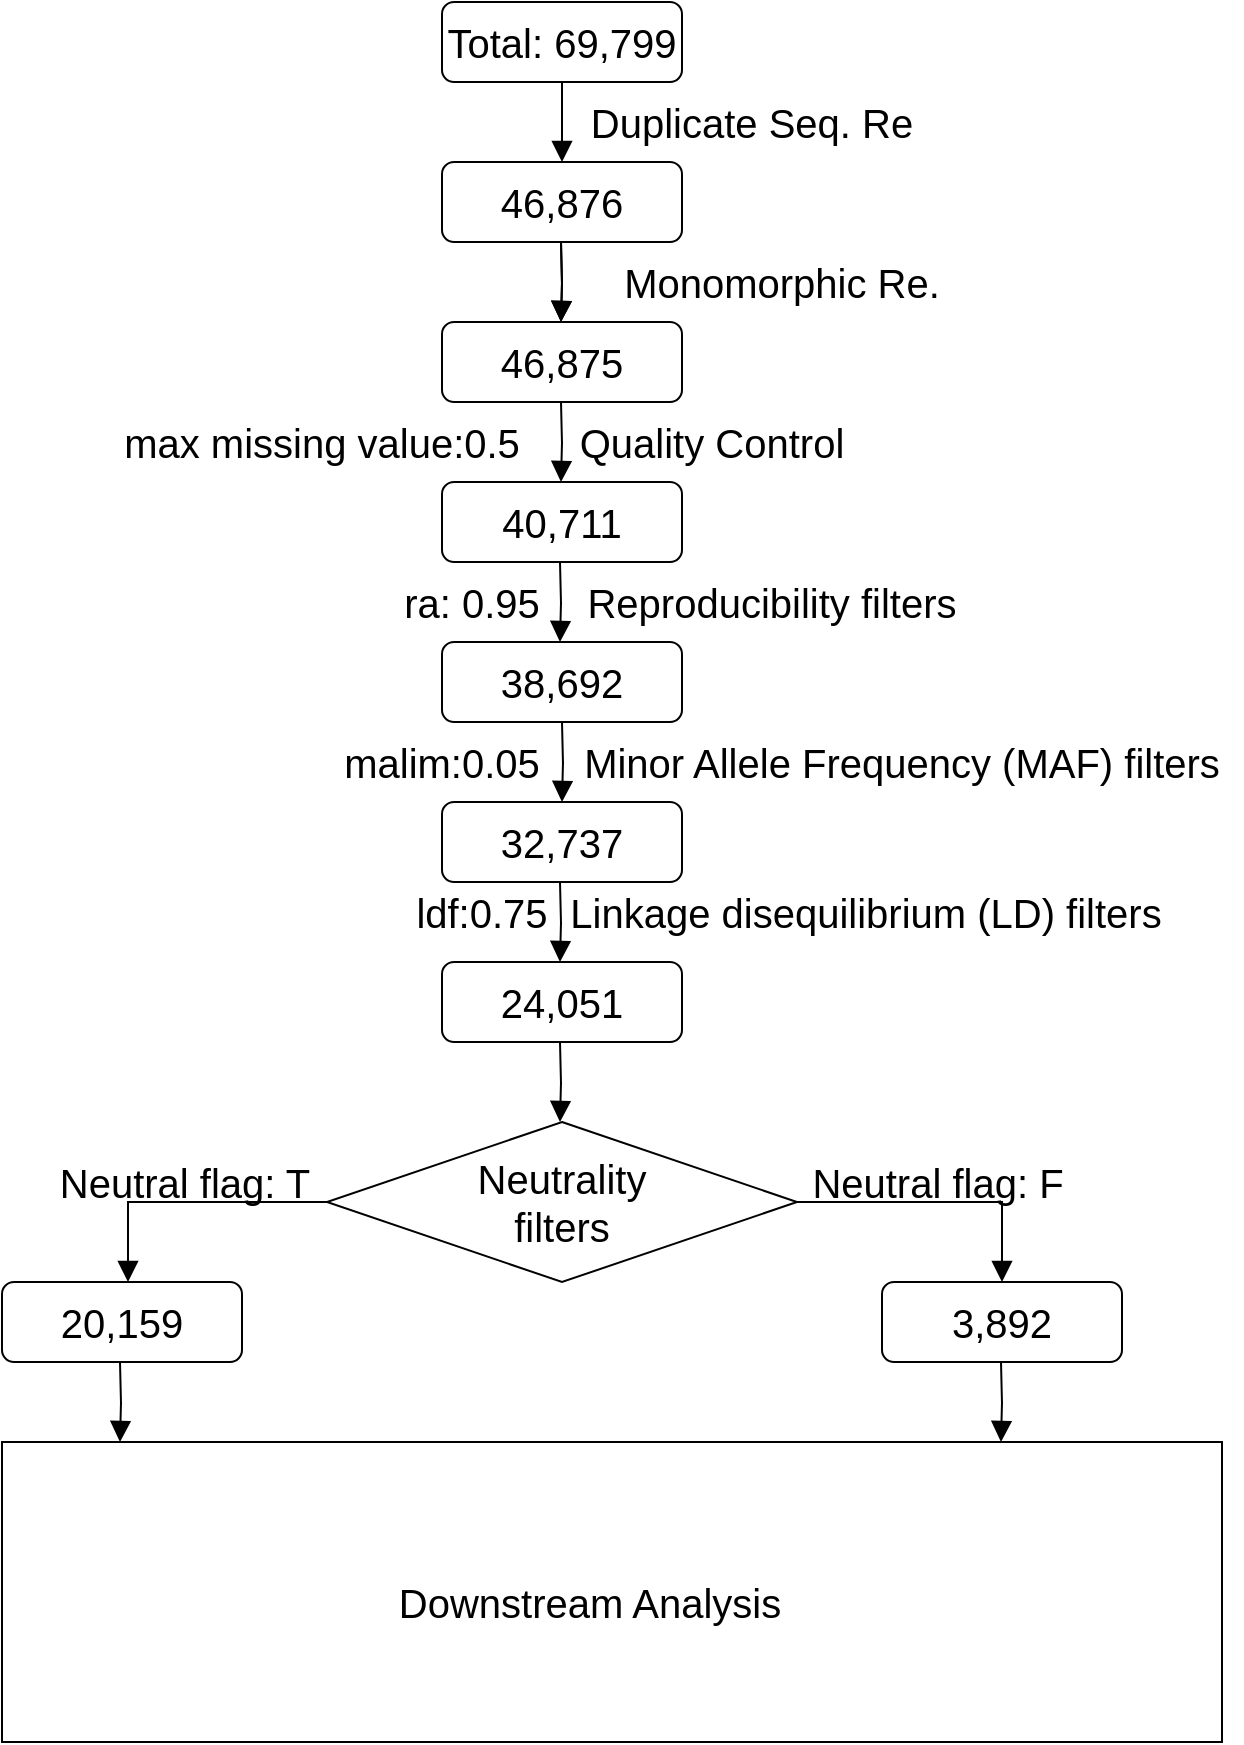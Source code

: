 <mxfile version="13.9.9" type="device"><diagram id="C5RBs43oDa-KdzZeNtuy" name="Page-1"><mxGraphModel dx="1913" dy="806" grid="1" gridSize="10" guides="1" tooltips="1" connect="1" arrows="1" fold="1" page="1" pageScale="1" pageWidth="827" pageHeight="1169" math="0" shadow="0"><root><mxCell id="WIyWlLk6GJQsqaUBKTNV-0"/><mxCell id="WIyWlLk6GJQsqaUBKTNV-1" parent="WIyWlLk6GJQsqaUBKTNV-0"/><mxCell id="WIyWlLk6GJQsqaUBKTNV-2" value="" style="rounded=0;html=1;jettySize=auto;orthogonalLoop=1;fontSize=20;endArrow=block;endFill=1;endSize=8;strokeWidth=1;shadow=0;labelBackgroundColor=none;edgeStyle=orthogonalEdgeStyle;entryX=0.5;entryY=0;entryDx=0;entryDy=0;" parent="WIyWlLk6GJQsqaUBKTNV-1" source="WIyWlLk6GJQsqaUBKTNV-3" target="4GcOS0wBxFmxk4r2aowV-0" edge="1"><mxGeometry relative="1" as="geometry"><mxPoint x="220" y="170" as="targetPoint"/></mxGeometry></mxCell><mxCell id="WIyWlLk6GJQsqaUBKTNV-3" value="Total: 69,799" style="rounded=1;whiteSpace=wrap;html=1;fontSize=20;glass=0;strokeWidth=1;shadow=0;" parent="WIyWlLk6GJQsqaUBKTNV-1" vertex="1"><mxGeometry x="160" y="80" width="120" height="40" as="geometry"/></mxCell><mxCell id="WIyWlLk6GJQsqaUBKTNV-11" value="46,875" style="rounded=1;whiteSpace=wrap;html=1;fontSize=20;glass=0;strokeWidth=1;shadow=0;" parent="WIyWlLk6GJQsqaUBKTNV-1" vertex="1"><mxGeometry x="160" y="240" width="120" height="40" as="geometry"/></mxCell><mxCell id="4GcOS0wBxFmxk4r2aowV-0" value="46,876" style="rounded=1;whiteSpace=wrap;html=1;strokeWidth=1;fontSize=20;" parent="WIyWlLk6GJQsqaUBKTNV-1" vertex="1"><mxGeometry x="160" y="160" width="120" height="40" as="geometry"/></mxCell><mxCell id="4GcOS0wBxFmxk4r2aowV-1" value="Duplicate Seq. Re" style="text;html=1;strokeColor=none;fillColor=none;align=center;verticalAlign=middle;whiteSpace=wrap;rounded=0;strokeWidth=1;fontSize=20;" parent="WIyWlLk6GJQsqaUBKTNV-1" vertex="1"><mxGeometry x="230" y="130" width="170" height="20" as="geometry"/></mxCell><mxCell id="4GcOS0wBxFmxk4r2aowV-8" value="" style="rounded=0;html=1;jettySize=auto;orthogonalLoop=1;fontSize=20;endArrow=block;endFill=1;endSize=8;strokeWidth=1;shadow=0;labelBackgroundColor=none;edgeStyle=orthogonalEdgeStyle;entryX=0.5;entryY=0;entryDx=0;entryDy=0;" parent="WIyWlLk6GJQsqaUBKTNV-1" edge="1"><mxGeometry relative="1" as="geometry"><mxPoint x="219.5" y="200" as="sourcePoint"/><mxPoint x="219.5" y="240" as="targetPoint"/></mxGeometry></mxCell><mxCell id="4GcOS0wBxFmxk4r2aowV-10" value="Monomorphic Re." style="text;html=1;strokeColor=none;fillColor=none;align=center;verticalAlign=middle;whiteSpace=wrap;rounded=0;strokeWidth=1;fontSize=20;" parent="WIyWlLk6GJQsqaUBKTNV-1" vertex="1"><mxGeometry x="230" y="210" width="200" height="20" as="geometry"/></mxCell><mxCell id="4GcOS0wBxFmxk4r2aowV-12" value="" style="rounded=0;html=1;jettySize=auto;orthogonalLoop=1;fontSize=20;endArrow=block;endFill=1;endSize=8;strokeWidth=1;shadow=0;labelBackgroundColor=none;edgeStyle=orthogonalEdgeStyle;entryX=0.5;entryY=0;entryDx=0;entryDy=0;" parent="WIyWlLk6GJQsqaUBKTNV-1" edge="1"><mxGeometry relative="1" as="geometry"><mxPoint x="219.5" y="200" as="sourcePoint"/><mxPoint x="219.5" y="240" as="targetPoint"/></mxGeometry></mxCell><mxCell id="4GcOS0wBxFmxk4r2aowV-13" value="" style="rounded=0;html=1;jettySize=auto;orthogonalLoop=1;fontSize=20;endArrow=block;endFill=1;endSize=8;strokeWidth=1;shadow=0;labelBackgroundColor=none;edgeStyle=orthogonalEdgeStyle;entryX=0.5;entryY=0;entryDx=0;entryDy=0;" parent="WIyWlLk6GJQsqaUBKTNV-1" edge="1"><mxGeometry relative="1" as="geometry"><mxPoint x="219.5" y="280" as="sourcePoint"/><mxPoint x="219.5" y="320" as="targetPoint"/></mxGeometry></mxCell><mxCell id="4GcOS0wBxFmxk4r2aowV-15" value="" style="rounded=0;html=1;jettySize=auto;orthogonalLoop=1;fontSize=20;endArrow=block;endFill=1;endSize=8;strokeWidth=1;shadow=0;labelBackgroundColor=none;edgeStyle=orthogonalEdgeStyle;entryX=0.5;entryY=0;entryDx=0;entryDy=0;" parent="WIyWlLk6GJQsqaUBKTNV-1" edge="1"><mxGeometry relative="1" as="geometry"><mxPoint x="219" y="360" as="sourcePoint"/><mxPoint x="219" y="400" as="targetPoint"/></mxGeometry></mxCell><mxCell id="4GcOS0wBxFmxk4r2aowV-16" value="" style="rounded=0;html=1;jettySize=auto;orthogonalLoop=1;fontSize=20;endArrow=block;endFill=1;endSize=8;strokeWidth=1;shadow=0;labelBackgroundColor=none;edgeStyle=orthogonalEdgeStyle;" parent="WIyWlLk6GJQsqaUBKTNV-1" edge="1"><mxGeometry relative="1" as="geometry"><mxPoint x="220" y="440" as="sourcePoint"/><mxPoint x="220" y="480" as="targetPoint"/></mxGeometry></mxCell><mxCell id="4GcOS0wBxFmxk4r2aowV-17" value="" style="rounded=0;html=1;jettySize=auto;orthogonalLoop=1;fontSize=20;endArrow=block;endFill=1;endSize=8;strokeWidth=1;shadow=0;labelBackgroundColor=none;edgeStyle=orthogonalEdgeStyle;entryX=0.5;entryY=0;entryDx=0;entryDy=0;" parent="WIyWlLk6GJQsqaUBKTNV-1" edge="1"><mxGeometry relative="1" as="geometry"><mxPoint x="219" y="520" as="sourcePoint"/><mxPoint x="219" y="560" as="targetPoint"/></mxGeometry></mxCell><mxCell id="4GcOS0wBxFmxk4r2aowV-18" value="" style="rounded=0;html=1;jettySize=auto;orthogonalLoop=1;fontSize=20;endArrow=block;endFill=1;endSize=8;strokeWidth=1;shadow=0;labelBackgroundColor=none;edgeStyle=orthogonalEdgeStyle;entryX=0.5;entryY=0;entryDx=0;entryDy=0;" parent="WIyWlLk6GJQsqaUBKTNV-1" edge="1"><mxGeometry relative="1" as="geometry"><mxPoint x="219" y="600" as="sourcePoint"/><mxPoint x="219" y="640" as="targetPoint"/></mxGeometry></mxCell><mxCell id="4GcOS0wBxFmxk4r2aowV-19" value="40,711" style="rounded=1;whiteSpace=wrap;html=1;fontSize=20;glass=0;strokeWidth=1;shadow=0;" parent="WIyWlLk6GJQsqaUBKTNV-1" vertex="1"><mxGeometry x="160" y="320" width="120" height="40" as="geometry"/></mxCell><mxCell id="4GcOS0wBxFmxk4r2aowV-20" value="Quality Control" style="text;html=1;strokeColor=none;fillColor=none;align=center;verticalAlign=middle;whiteSpace=wrap;rounded=0;strokeWidth=1;fontSize=20;" parent="WIyWlLk6GJQsqaUBKTNV-1" vertex="1"><mxGeometry x="210" y="290" width="170" height="20" as="geometry"/></mxCell><mxCell id="4GcOS0wBxFmxk4r2aowV-21" value="" style="rhombus;whiteSpace=wrap;html=1;strokeWidth=1;fontSize=20;" parent="WIyWlLk6GJQsqaUBKTNV-1" vertex="1"><mxGeometry x="102.5" y="640" width="235" height="80" as="geometry"/></mxCell><mxCell id="4GcOS0wBxFmxk4r2aowV-22" value="max missing value:0.5" style="text;html=1;strokeColor=none;fillColor=none;align=center;verticalAlign=middle;whiteSpace=wrap;rounded=0;strokeWidth=1;fontSize=20;" parent="WIyWlLk6GJQsqaUBKTNV-1" vertex="1"><mxGeometry x="-20" y="290" width="240" height="20" as="geometry"/></mxCell><mxCell id="4GcOS0wBxFmxk4r2aowV-24" value="Reproducibility filters" style="text;html=1;strokeColor=none;fillColor=none;align=center;verticalAlign=middle;whiteSpace=wrap;rounded=0;strokeWidth=1;fontSize=20;" parent="WIyWlLk6GJQsqaUBKTNV-1" vertex="1"><mxGeometry x="190" y="370" width="270" height="20" as="geometry"/></mxCell><mxCell id="4GcOS0wBxFmxk4r2aowV-25" value="ra: 0.95" style="text;html=1;strokeColor=none;fillColor=none;align=center;verticalAlign=middle;whiteSpace=wrap;rounded=0;strokeWidth=1;fontSize=20;" parent="WIyWlLk6GJQsqaUBKTNV-1" vertex="1"><mxGeometry x="130" y="370" width="90" height="20" as="geometry"/></mxCell><mxCell id="4GcOS0wBxFmxk4r2aowV-26" value="38,692" style="rounded=1;whiteSpace=wrap;html=1;fontSize=20;glass=0;strokeWidth=1;shadow=0;" parent="WIyWlLk6GJQsqaUBKTNV-1" vertex="1"><mxGeometry x="160" y="400" width="120" height="40" as="geometry"/></mxCell><mxCell id="4GcOS0wBxFmxk4r2aowV-27" value="32,737" style="rounded=1;whiteSpace=wrap;html=1;fontSize=20;glass=0;strokeWidth=1;shadow=0;" parent="WIyWlLk6GJQsqaUBKTNV-1" vertex="1"><mxGeometry x="160" y="480" width="120" height="40" as="geometry"/></mxCell><mxCell id="4GcOS0wBxFmxk4r2aowV-28" value="Minor Allele Frequency (MAF) filters" style="text;html=1;strokeColor=none;fillColor=none;align=center;verticalAlign=middle;whiteSpace=wrap;rounded=0;strokeWidth=1;fontSize=20;" parent="WIyWlLk6GJQsqaUBKTNV-1" vertex="1"><mxGeometry x="220" y="450" width="340" height="20" as="geometry"/></mxCell><mxCell id="4GcOS0wBxFmxk4r2aowV-29" value="malim:0.05" style="text;html=1;strokeColor=none;fillColor=none;align=center;verticalAlign=middle;whiteSpace=wrap;rounded=0;strokeWidth=1;fontSize=20;" parent="WIyWlLk6GJQsqaUBKTNV-1" vertex="1"><mxGeometry x="120" y="450" width="80" height="20" as="geometry"/></mxCell><mxCell id="4GcOS0wBxFmxk4r2aowV-30" value="" style="rounded=0;html=1;jettySize=auto;orthogonalLoop=1;fontSize=20;endArrow=block;endFill=1;endSize=8;strokeWidth=1;shadow=0;labelBackgroundColor=none;edgeStyle=orthogonalEdgeStyle;" parent="WIyWlLk6GJQsqaUBKTNV-1" edge="1"><mxGeometry relative="1" as="geometry"><mxPoint x="102.5" y="680" as="sourcePoint"/><mxPoint x="3" y="720" as="targetPoint"/><Array as="points"><mxPoint x="3" y="680"/></Array></mxGeometry></mxCell><mxCell id="4GcOS0wBxFmxk4r2aowV-32" value="" style="rounded=0;html=1;jettySize=auto;orthogonalLoop=1;fontSize=20;endArrow=block;endFill=1;endSize=8;strokeWidth=1;shadow=0;labelBackgroundColor=none;edgeStyle=orthogonalEdgeStyle;" parent="WIyWlLk6GJQsqaUBKTNV-1" source="4GcOS0wBxFmxk4r2aowV-21" edge="1"><mxGeometry relative="1" as="geometry"><mxPoint x="450" y="720" as="sourcePoint"/><mxPoint x="440" y="720" as="targetPoint"/><Array as="points"><mxPoint x="440" y="680"/></Array></mxGeometry></mxCell><mxCell id="4GcOS0wBxFmxk4r2aowV-33" value="" style="rounded=0;html=1;jettySize=auto;orthogonalLoop=1;fontSize=20;endArrow=block;endFill=1;endSize=8;strokeWidth=1;shadow=0;labelBackgroundColor=none;edgeStyle=orthogonalEdgeStyle;entryX=0.5;entryY=0;entryDx=0;entryDy=0;" parent="WIyWlLk6GJQsqaUBKTNV-1" edge="1"><mxGeometry relative="1" as="geometry"><mxPoint x="439.5" y="760" as="sourcePoint"/><mxPoint x="439.5" y="800" as="targetPoint"/></mxGeometry></mxCell><mxCell id="4GcOS0wBxFmxk4r2aowV-34" value="" style="rounded=0;html=1;jettySize=auto;orthogonalLoop=1;fontSize=20;endArrow=block;endFill=1;endSize=8;strokeWidth=1;shadow=0;labelBackgroundColor=none;edgeStyle=orthogonalEdgeStyle;entryX=0.5;entryY=0;entryDx=0;entryDy=0;" parent="WIyWlLk6GJQsqaUBKTNV-1" edge="1"><mxGeometry relative="1" as="geometry"><mxPoint x="-1" y="760" as="sourcePoint"/><mxPoint x="-1" y="800" as="targetPoint"/></mxGeometry></mxCell><mxCell id="4GcOS0wBxFmxk4r2aowV-35" value="Linkage disequilibrium (LD) filters" style="text;html=1;strokeColor=none;fillColor=none;align=center;verticalAlign=middle;whiteSpace=wrap;rounded=0;strokeWidth=1;fontSize=20;" parent="WIyWlLk6GJQsqaUBKTNV-1" vertex="1"><mxGeometry x="214" y="510" width="316" height="50" as="geometry"/></mxCell><mxCell id="4GcOS0wBxFmxk4r2aowV-36" value="24,051" style="rounded=1;whiteSpace=wrap;html=1;fontSize=20;glass=0;strokeWidth=1;shadow=0;" parent="WIyWlLk6GJQsqaUBKTNV-1" vertex="1"><mxGeometry x="160" y="560" width="120" height="40" as="geometry"/></mxCell><mxCell id="4GcOS0wBxFmxk4r2aowV-37" value="ldf:0.75" style="text;html=1;strokeColor=none;fillColor=none;align=center;verticalAlign=middle;whiteSpace=wrap;rounded=0;strokeWidth=1;fontSize=20;" parent="WIyWlLk6GJQsqaUBKTNV-1" vertex="1"><mxGeometry x="140" y="525" width="80" height="20" as="geometry"/></mxCell><mxCell id="4GcOS0wBxFmxk4r2aowV-41" value="Neutrality filters" style="text;html=1;strokeColor=none;fillColor=none;align=center;verticalAlign=middle;whiteSpace=wrap;rounded=0;strokeWidth=1;fontSize=20;" parent="WIyWlLk6GJQsqaUBKTNV-1" vertex="1"><mxGeometry x="165" y="665" width="110" height="30" as="geometry"/></mxCell><mxCell id="4GcOS0wBxFmxk4r2aowV-42" value="Neutral flag: T" style="text;html=1;strokeColor=none;fillColor=none;align=center;verticalAlign=middle;whiteSpace=wrap;rounded=0;strokeWidth=1;fontSize=20;" parent="WIyWlLk6GJQsqaUBKTNV-1" vertex="1"><mxGeometry x="-40" y="660" width="142.5" height="20" as="geometry"/></mxCell><mxCell id="4GcOS0wBxFmxk4r2aowV-44" value="Neutral flag: F" style="text;html=1;strokeColor=none;fillColor=none;align=center;verticalAlign=middle;whiteSpace=wrap;rounded=0;strokeWidth=1;fontSize=20;" parent="WIyWlLk6GJQsqaUBKTNV-1" vertex="1"><mxGeometry x="337.5" y="660" width="140" height="20" as="geometry"/></mxCell><mxCell id="4GcOS0wBxFmxk4r2aowV-46" value="20,159" style="rounded=1;whiteSpace=wrap;html=1;fontSize=20;glass=0;strokeWidth=1;shadow=0;" parent="WIyWlLk6GJQsqaUBKTNV-1" vertex="1"><mxGeometry x="-60" y="720" width="120" height="40" as="geometry"/></mxCell><mxCell id="4GcOS0wBxFmxk4r2aowV-47" value="3,892" style="rounded=1;whiteSpace=wrap;html=1;fontSize=20;glass=0;strokeWidth=1;shadow=0;" parent="WIyWlLk6GJQsqaUBKTNV-1" vertex="1"><mxGeometry x="380" y="720" width="120" height="40" as="geometry"/></mxCell><mxCell id="rJ5G2RexqToDLK7kHRLA-0" value="" style="rounded=0;whiteSpace=wrap;html=1;strokeWidth=1;fontSize=20;" parent="WIyWlLk6GJQsqaUBKTNV-1" vertex="1"><mxGeometry x="-60" y="800" width="610" height="150" as="geometry"/></mxCell><mxCell id="rJ5G2RexqToDLK7kHRLA-1" value="Downstream Analysis" style="text;html=1;strokeColor=none;fillColor=none;align=center;verticalAlign=middle;whiteSpace=wrap;rounded=0;fontSize=20;" parent="WIyWlLk6GJQsqaUBKTNV-1" vertex="1"><mxGeometry x="54" y="850" width="360" height="60" as="geometry"/></mxCell></root></mxGraphModel></diagram></mxfile>
